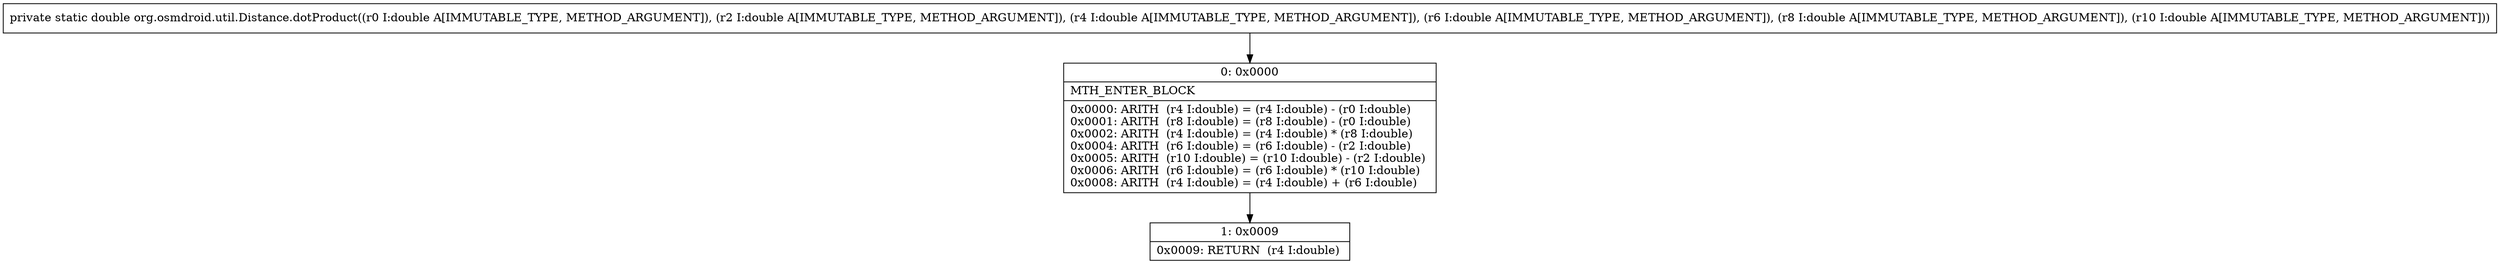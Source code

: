 digraph "CFG fororg.osmdroid.util.Distance.dotProduct(DDDDDD)D" {
Node_0 [shape=record,label="{0\:\ 0x0000|MTH_ENTER_BLOCK\l|0x0000: ARITH  (r4 I:double) = (r4 I:double) \- (r0 I:double) \l0x0001: ARITH  (r8 I:double) = (r8 I:double) \- (r0 I:double) \l0x0002: ARITH  (r4 I:double) = (r4 I:double) * (r8 I:double) \l0x0004: ARITH  (r6 I:double) = (r6 I:double) \- (r2 I:double) \l0x0005: ARITH  (r10 I:double) = (r10 I:double) \- (r2 I:double) \l0x0006: ARITH  (r6 I:double) = (r6 I:double) * (r10 I:double) \l0x0008: ARITH  (r4 I:double) = (r4 I:double) + (r6 I:double) \l}"];
Node_1 [shape=record,label="{1\:\ 0x0009|0x0009: RETURN  (r4 I:double) \l}"];
MethodNode[shape=record,label="{private static double org.osmdroid.util.Distance.dotProduct((r0 I:double A[IMMUTABLE_TYPE, METHOD_ARGUMENT]), (r2 I:double A[IMMUTABLE_TYPE, METHOD_ARGUMENT]), (r4 I:double A[IMMUTABLE_TYPE, METHOD_ARGUMENT]), (r6 I:double A[IMMUTABLE_TYPE, METHOD_ARGUMENT]), (r8 I:double A[IMMUTABLE_TYPE, METHOD_ARGUMENT]), (r10 I:double A[IMMUTABLE_TYPE, METHOD_ARGUMENT])) }"];
MethodNode -> Node_0;
Node_0 -> Node_1;
}

